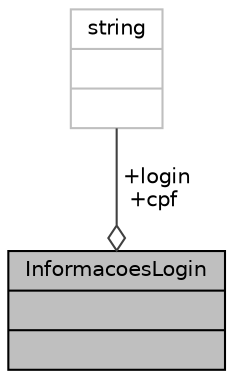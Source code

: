 digraph "InformacoesLogin"
{
 // LATEX_PDF_SIZE
  edge [fontname="Helvetica",fontsize="10",labelfontname="Helvetica",labelfontsize="10"];
  node [fontname="Helvetica",fontsize="10",shape=record];
  Node1 [label="{InformacoesLogin\n||}",height=0.2,width=0.4,color="black", fillcolor="grey75", style="filled", fontcolor="black",tooltip="Estrutura para armazenar informações de login."];
  Node2 -> Node1 [color="grey25",fontsize="10",style="solid",label=" +login\n+cpf" ,arrowhead="odiamond",fontname="Helvetica"];
  Node2 [label="{string\n||}",height=0.2,width=0.4,color="grey75", fillcolor="white", style="filled",tooltip=" "];
}
